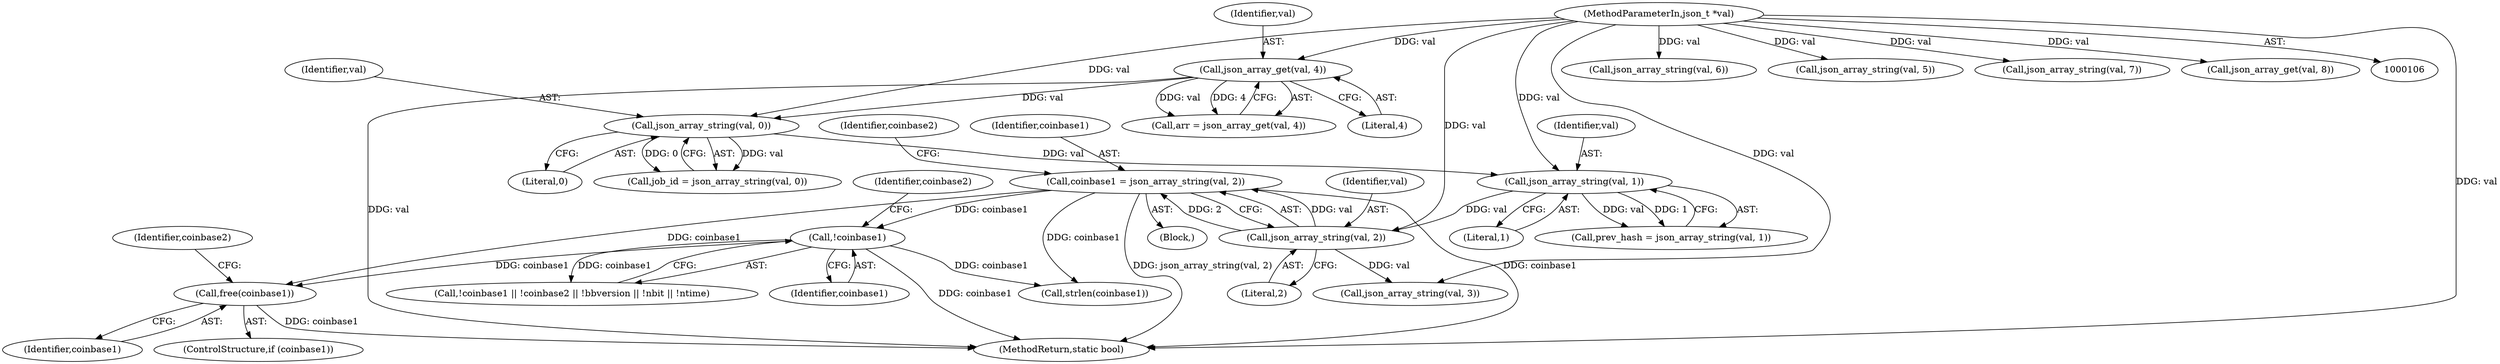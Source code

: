 digraph "0_sgminer_910c36089940e81fb85c65b8e63dcd2fac71470c@pointer" {
"1000221" [label="(Call,free(coinbase1))"];
"1000158" [label="(Call,coinbase1 = json_array_string(val, 2))"];
"1000160" [label="(Call,json_array_string(val, 2))"];
"1000155" [label="(Call,json_array_string(val, 1))"];
"1000150" [label="(Call,json_array_string(val, 0))"];
"1000133" [label="(Call,json_array_get(val, 4))"];
"1000108" [label="(MethodParameterIn,json_t *val)"];
"1000197" [label="(Call,!coinbase1)"];
"1000135" [label="(Literal,4)"];
"1000201" [label="(Identifier,coinbase2)"];
"1000148" [label="(Call,job_id = json_array_string(val, 0))"];
"1000175" [label="(Call,json_array_string(val, 6))"];
"1000109" [label="(Block,)"];
"1000196" [label="(Call,!coinbase1 || !coinbase2 || !bbversion || !nbit || !ntime)"];
"1000155" [label="(Call,json_array_string(val, 1))"];
"1000224" [label="(Identifier,coinbase2)"];
"1000108" [label="(MethodParameterIn,json_t *val)"];
"1000170" [label="(Call,json_array_string(val, 5))"];
"1000152" [label="(Literal,0)"];
"1000159" [label="(Identifier,coinbase1)"];
"1000162" [label="(Literal,2)"];
"1000180" [label="(Call,json_array_string(val, 7))"];
"1000219" [label="(ControlStructure,if (coinbase1))"];
"1000161" [label="(Identifier,val)"];
"1000151" [label="(Identifier,val)"];
"1000186" [label="(Call,json_array_get(val, 8))"];
"1000131" [label="(Call,arr = json_array_get(val, 4))"];
"1000153" [label="(Call,prev_hash = json_array_string(val, 1))"];
"1000150" [label="(Call,json_array_string(val, 0))"];
"1000160" [label="(Call,json_array_string(val, 2))"];
"1000164" [label="(Identifier,coinbase2)"];
"1000222" [label="(Identifier,coinbase1)"];
"1000292" [label="(Call,strlen(coinbase1))"];
"1000221" [label="(Call,free(coinbase1))"];
"1000165" [label="(Call,json_array_string(val, 3))"];
"1000198" [label="(Identifier,coinbase1)"];
"1000156" [label="(Identifier,val)"];
"1000158" [label="(Call,coinbase1 = json_array_string(val, 2))"];
"1000133" [label="(Call,json_array_get(val, 4))"];
"1000759" [label="(MethodReturn,static bool)"];
"1000157" [label="(Literal,1)"];
"1000134" [label="(Identifier,val)"];
"1000197" [label="(Call,!coinbase1)"];
"1000221" -> "1000219"  [label="AST: "];
"1000221" -> "1000222"  [label="CFG: "];
"1000222" -> "1000221"  [label="AST: "];
"1000224" -> "1000221"  [label="CFG: "];
"1000221" -> "1000759"  [label="DDG: coinbase1"];
"1000158" -> "1000221"  [label="DDG: coinbase1"];
"1000197" -> "1000221"  [label="DDG: coinbase1"];
"1000158" -> "1000109"  [label="AST: "];
"1000158" -> "1000160"  [label="CFG: "];
"1000159" -> "1000158"  [label="AST: "];
"1000160" -> "1000158"  [label="AST: "];
"1000164" -> "1000158"  [label="CFG: "];
"1000158" -> "1000759"  [label="DDG: coinbase1"];
"1000158" -> "1000759"  [label="DDG: json_array_string(val, 2)"];
"1000160" -> "1000158"  [label="DDG: val"];
"1000160" -> "1000158"  [label="DDG: 2"];
"1000158" -> "1000197"  [label="DDG: coinbase1"];
"1000158" -> "1000292"  [label="DDG: coinbase1"];
"1000160" -> "1000162"  [label="CFG: "];
"1000161" -> "1000160"  [label="AST: "];
"1000162" -> "1000160"  [label="AST: "];
"1000155" -> "1000160"  [label="DDG: val"];
"1000108" -> "1000160"  [label="DDG: val"];
"1000160" -> "1000165"  [label="DDG: val"];
"1000155" -> "1000153"  [label="AST: "];
"1000155" -> "1000157"  [label="CFG: "];
"1000156" -> "1000155"  [label="AST: "];
"1000157" -> "1000155"  [label="AST: "];
"1000153" -> "1000155"  [label="CFG: "];
"1000155" -> "1000153"  [label="DDG: val"];
"1000155" -> "1000153"  [label="DDG: 1"];
"1000150" -> "1000155"  [label="DDG: val"];
"1000108" -> "1000155"  [label="DDG: val"];
"1000150" -> "1000148"  [label="AST: "];
"1000150" -> "1000152"  [label="CFG: "];
"1000151" -> "1000150"  [label="AST: "];
"1000152" -> "1000150"  [label="AST: "];
"1000148" -> "1000150"  [label="CFG: "];
"1000150" -> "1000148"  [label="DDG: val"];
"1000150" -> "1000148"  [label="DDG: 0"];
"1000133" -> "1000150"  [label="DDG: val"];
"1000108" -> "1000150"  [label="DDG: val"];
"1000133" -> "1000131"  [label="AST: "];
"1000133" -> "1000135"  [label="CFG: "];
"1000134" -> "1000133"  [label="AST: "];
"1000135" -> "1000133"  [label="AST: "];
"1000131" -> "1000133"  [label="CFG: "];
"1000133" -> "1000759"  [label="DDG: val"];
"1000133" -> "1000131"  [label="DDG: val"];
"1000133" -> "1000131"  [label="DDG: 4"];
"1000108" -> "1000133"  [label="DDG: val"];
"1000108" -> "1000106"  [label="AST: "];
"1000108" -> "1000759"  [label="DDG: val"];
"1000108" -> "1000165"  [label="DDG: val"];
"1000108" -> "1000170"  [label="DDG: val"];
"1000108" -> "1000175"  [label="DDG: val"];
"1000108" -> "1000180"  [label="DDG: val"];
"1000108" -> "1000186"  [label="DDG: val"];
"1000197" -> "1000196"  [label="AST: "];
"1000197" -> "1000198"  [label="CFG: "];
"1000198" -> "1000197"  [label="AST: "];
"1000201" -> "1000197"  [label="CFG: "];
"1000196" -> "1000197"  [label="CFG: "];
"1000197" -> "1000759"  [label="DDG: coinbase1"];
"1000197" -> "1000196"  [label="DDG: coinbase1"];
"1000197" -> "1000292"  [label="DDG: coinbase1"];
}
